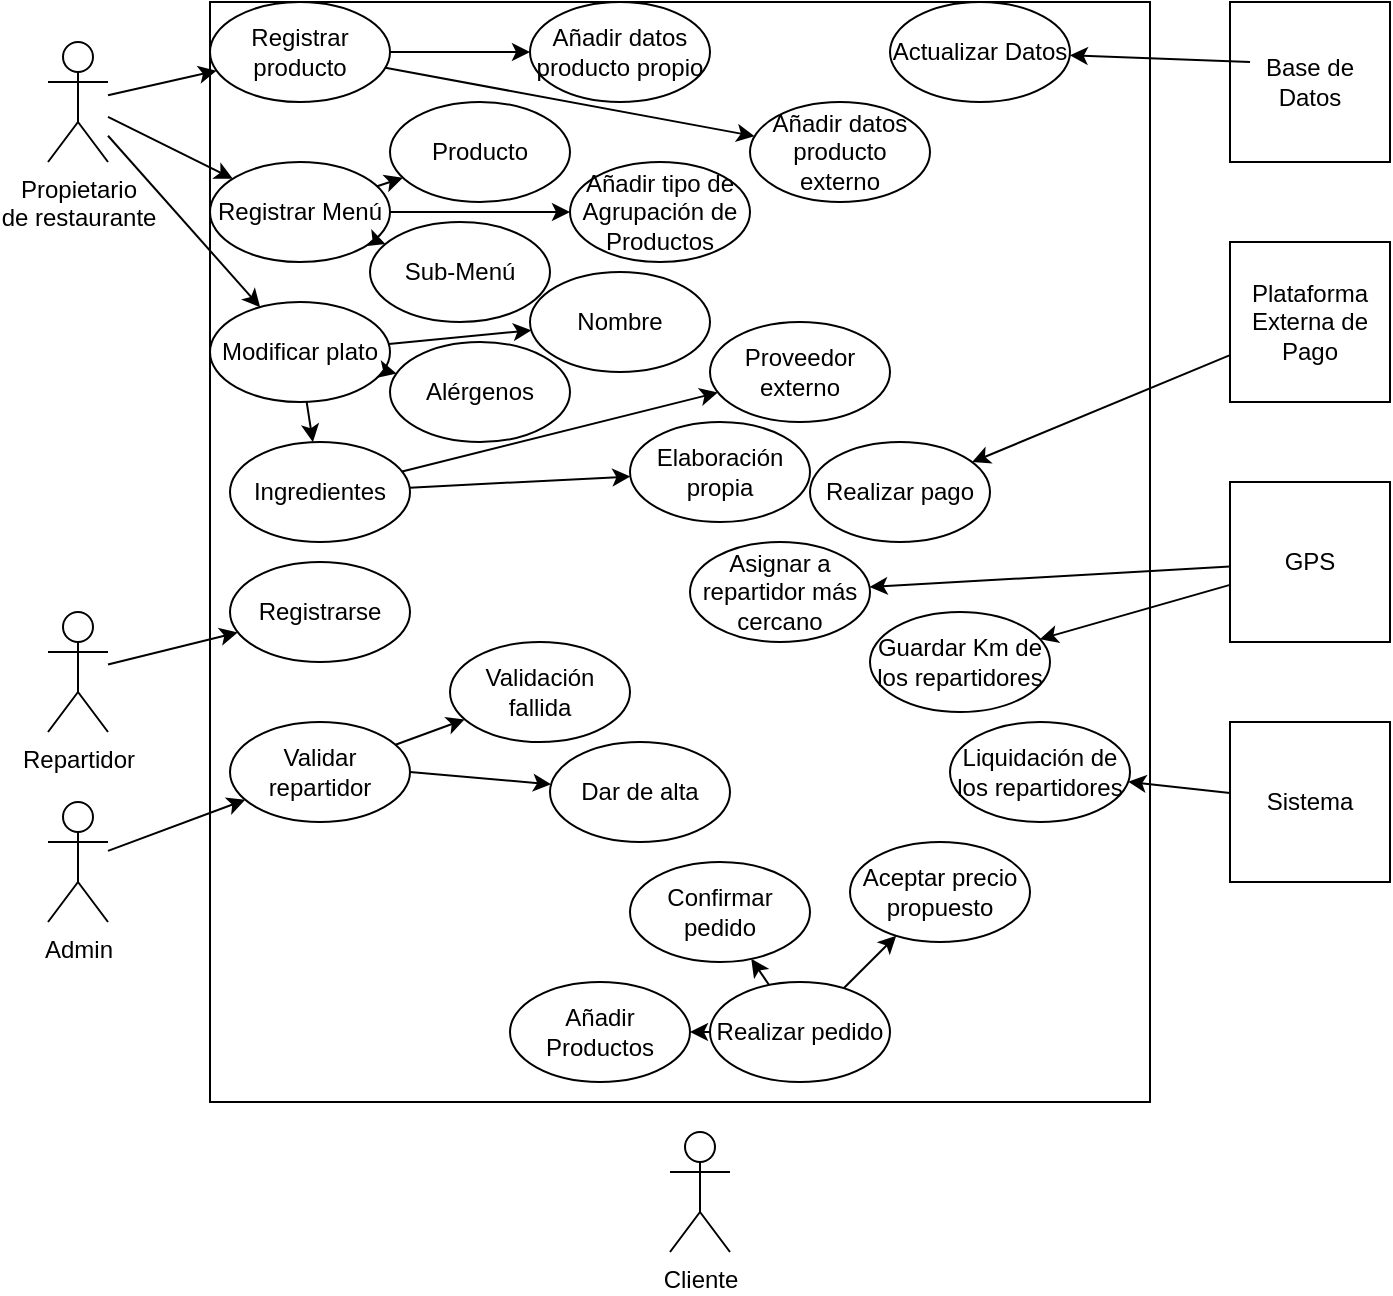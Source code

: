 <mxfile version="12.7.3" type="github"><diagram id="OBTY19V2pep727sq7JFN" name="Page-1"><mxGraphModel dx="885" dy="594" grid="1" gridSize="10" guides="1" tooltips="1" connect="1" arrows="1" fold="1" page="1" pageScale="1" pageWidth="827" pageHeight="1169" math="0" shadow="0"><root><mxCell id="0"/><mxCell id="1" parent="0"/><mxCell id="1PWrfDdkgmt_y7GgeJpY-1" value="Propietario &lt;br&gt;de restaurante" style="shape=umlActor;verticalLabelPosition=bottom;labelBackgroundColor=#ffffff;verticalAlign=top;html=1;outlineConnect=0;" vertex="1" parent="1"><mxGeometry x="109" y="40" width="30" height="60" as="geometry"/></mxCell><mxCell id="1PWrfDdkgmt_y7GgeJpY-2" value="Cliente" style="shape=umlActor;verticalLabelPosition=bottom;labelBackgroundColor=#ffffff;verticalAlign=top;html=1;outlineConnect=0;" vertex="1" parent="1"><mxGeometry x="420" y="585" width="30" height="60" as="geometry"/></mxCell><mxCell id="1PWrfDdkgmt_y7GgeJpY-3" value="Repartidor" style="shape=umlActor;verticalLabelPosition=bottom;labelBackgroundColor=#ffffff;verticalAlign=top;html=1;outlineConnect=0;" vertex="1" parent="1"><mxGeometry x="109" y="325" width="30" height="60" as="geometry"/></mxCell><mxCell id="1PWrfDdkgmt_y7GgeJpY-4" value="Admin" style="shape=umlActor;verticalLabelPosition=bottom;labelBackgroundColor=#ffffff;verticalAlign=top;html=1;outlineConnect=0;" vertex="1" parent="1"><mxGeometry x="109" y="420" width="30" height="60" as="geometry"/></mxCell><mxCell id="1PWrfDdkgmt_y7GgeJpY-8" value="" style="rounded=0;whiteSpace=wrap;html=1;" vertex="1" parent="1"><mxGeometry x="190" y="20" width="470" height="550" as="geometry"/></mxCell><mxCell id="1PWrfDdkgmt_y7GgeJpY-9" value="Base de Datos" style="whiteSpace=wrap;html=1;aspect=fixed;" vertex="1" parent="1"><mxGeometry x="700" y="20" width="80" height="80" as="geometry"/></mxCell><mxCell id="1PWrfDdkgmt_y7GgeJpY-11" value="Plataforma Externa de Pago" style="whiteSpace=wrap;html=1;aspect=fixed;" vertex="1" parent="1"><mxGeometry x="700" y="140" width="80" height="80" as="geometry"/></mxCell><mxCell id="1PWrfDdkgmt_y7GgeJpY-12" value="Sistema" style="whiteSpace=wrap;html=1;aspect=fixed;" vertex="1" parent="1"><mxGeometry x="700" y="380" width="80" height="80" as="geometry"/></mxCell><mxCell id="1PWrfDdkgmt_y7GgeJpY-13" value="Modificar plato" style="ellipse;whiteSpace=wrap;html=1;" vertex="1" parent="1"><mxGeometry x="190" y="170" width="90" height="50" as="geometry"/></mxCell><mxCell id="1PWrfDdkgmt_y7GgeJpY-14" value="Alérgenos" style="ellipse;whiteSpace=wrap;html=1;" vertex="1" parent="1"><mxGeometry x="280" y="190" width="90" height="50" as="geometry"/></mxCell><mxCell id="1PWrfDdkgmt_y7GgeJpY-15" value="Ingredientes" style="ellipse;whiteSpace=wrap;html=1;" vertex="1" parent="1"><mxGeometry x="200" y="240" width="90" height="50" as="geometry"/></mxCell><mxCell id="1PWrfDdkgmt_y7GgeJpY-17" value="Nombre" style="ellipse;whiteSpace=wrap;html=1;" vertex="1" parent="1"><mxGeometry x="350" y="155" width="90" height="50" as="geometry"/></mxCell><mxCell id="1PWrfDdkgmt_y7GgeJpY-18" value="Proveedor externo" style="ellipse;whiteSpace=wrap;html=1;" vertex="1" parent="1"><mxGeometry x="440" y="180" width="90" height="50" as="geometry"/></mxCell><mxCell id="1PWrfDdkgmt_y7GgeJpY-19" value="Elaboración propia" style="ellipse;whiteSpace=wrap;html=1;" vertex="1" parent="1"><mxGeometry x="400" y="230" width="90" height="50" as="geometry"/></mxCell><mxCell id="1PWrfDdkgmt_y7GgeJpY-22" value="Confirmar pedido" style="ellipse;whiteSpace=wrap;html=1;" vertex="1" parent="1"><mxGeometry x="400" y="450" width="90" height="50" as="geometry"/></mxCell><mxCell id="1PWrfDdkgmt_y7GgeJpY-23" value="Asignar a repartidor más cercano" style="ellipse;whiteSpace=wrap;html=1;" vertex="1" parent="1"><mxGeometry x="430" y="290" width="90" height="50" as="geometry"/></mxCell><mxCell id="1PWrfDdkgmt_y7GgeJpY-24" value="Realizar pedido" style="ellipse;whiteSpace=wrap;html=1;" vertex="1" parent="1"><mxGeometry x="440" y="510" width="90" height="50" as="geometry"/></mxCell><mxCell id="1PWrfDdkgmt_y7GgeJpY-27" value="Realizar pago" style="ellipse;whiteSpace=wrap;html=1;" vertex="1" parent="1"><mxGeometry x="490" y="240" width="90" height="50" as="geometry"/></mxCell><mxCell id="1PWrfDdkgmt_y7GgeJpY-28" value="Aceptar precio propuesto" style="ellipse;whiteSpace=wrap;html=1;" vertex="1" parent="1"><mxGeometry x="510" y="440" width="90" height="50" as="geometry"/></mxCell><mxCell id="1PWrfDdkgmt_y7GgeJpY-29" value="Registrarse" style="ellipse;whiteSpace=wrap;html=1;" vertex="1" parent="1"><mxGeometry x="200" y="300" width="90" height="50" as="geometry"/></mxCell><mxCell id="1PWrfDdkgmt_y7GgeJpY-30" value="Dar de alta" style="ellipse;whiteSpace=wrap;html=1;" vertex="1" parent="1"><mxGeometry x="360" y="390" width="90" height="50" as="geometry"/></mxCell><mxCell id="1PWrfDdkgmt_y7GgeJpY-31" value="Validar repartidor" style="ellipse;whiteSpace=wrap;html=1;" vertex="1" parent="1"><mxGeometry x="200" y="380" width="90" height="50" as="geometry"/></mxCell><mxCell id="1PWrfDdkgmt_y7GgeJpY-32" value="Validación fallida" style="ellipse;whiteSpace=wrap;html=1;" vertex="1" parent="1"><mxGeometry x="310" y="340" width="90" height="50" as="geometry"/></mxCell><mxCell id="1PWrfDdkgmt_y7GgeJpY-33" value="Registrar Menú" style="ellipse;whiteSpace=wrap;html=1;" vertex="1" parent="1"><mxGeometry x="190" y="100" width="90" height="50" as="geometry"/></mxCell><mxCell id="1PWrfDdkgmt_y7GgeJpY-34" value="Añadir Productos" style="ellipse;whiteSpace=wrap;html=1;" vertex="1" parent="1"><mxGeometry x="340" y="510" width="90" height="50" as="geometry"/></mxCell><mxCell id="1PWrfDdkgmt_y7GgeJpY-35" value="Añadir tipo de Agrupación de Productos" style="ellipse;whiteSpace=wrap;html=1;" vertex="1" parent="1"><mxGeometry x="370" y="100" width="90" height="50" as="geometry"/></mxCell><mxCell id="1PWrfDdkgmt_y7GgeJpY-36" value="Sub-Menú" style="ellipse;whiteSpace=wrap;html=1;" vertex="1" parent="1"><mxGeometry x="270" y="130" width="90" height="50" as="geometry"/></mxCell><mxCell id="1PWrfDdkgmt_y7GgeJpY-37" value="Producto" style="ellipse;whiteSpace=wrap;html=1;" vertex="1" parent="1"><mxGeometry x="280" y="70" width="90" height="50" as="geometry"/></mxCell><mxCell id="1PWrfDdkgmt_y7GgeJpY-38" value="Registrar producto" style="ellipse;whiteSpace=wrap;html=1;" vertex="1" parent="1"><mxGeometry x="190" y="20" width="90" height="50" as="geometry"/></mxCell><mxCell id="1PWrfDdkgmt_y7GgeJpY-39" value="GPS" style="whiteSpace=wrap;html=1;aspect=fixed;" vertex="1" parent="1"><mxGeometry x="700" y="260" width="80" height="80" as="geometry"/></mxCell><mxCell id="1PWrfDdkgmt_y7GgeJpY-41" value="Guardar Km de los repartidores" style="ellipse;whiteSpace=wrap;html=1;" vertex="1" parent="1"><mxGeometry x="520" y="325" width="90" height="50" as="geometry"/></mxCell><mxCell id="1PWrfDdkgmt_y7GgeJpY-42" value="Liquidación de los repartidores" style="ellipse;whiteSpace=wrap;html=1;" vertex="1" parent="1"><mxGeometry x="560" y="380" width="90" height="50" as="geometry"/></mxCell><mxCell id="1PWrfDdkgmt_y7GgeJpY-44" value="" style="endArrow=classic;html=1;" edge="1" parent="1" source="1PWrfDdkgmt_y7GgeJpY-13" target="1PWrfDdkgmt_y7GgeJpY-14"><mxGeometry width="50" height="50" relative="1" as="geometry"><mxPoint x="440" y="300" as="sourcePoint"/><mxPoint x="490" y="250" as="targetPoint"/></mxGeometry></mxCell><mxCell id="1PWrfDdkgmt_y7GgeJpY-45" value="" style="endArrow=classic;html=1;" edge="1" parent="1" source="1PWrfDdkgmt_y7GgeJpY-13" target="1PWrfDdkgmt_y7GgeJpY-17"><mxGeometry width="50" height="50" relative="1" as="geometry"><mxPoint x="440" y="300" as="sourcePoint"/><mxPoint x="490" y="250" as="targetPoint"/></mxGeometry></mxCell><mxCell id="1PWrfDdkgmt_y7GgeJpY-47" value="Actualizar Datos" style="ellipse;whiteSpace=wrap;html=1;" vertex="1" parent="1"><mxGeometry x="530" y="20" width="90" height="50" as="geometry"/></mxCell><mxCell id="1PWrfDdkgmt_y7GgeJpY-49" value="" style="endArrow=classic;html=1;" edge="1" parent="1" source="1PWrfDdkgmt_y7GgeJpY-13" target="1PWrfDdkgmt_y7GgeJpY-15"><mxGeometry width="50" height="50" relative="1" as="geometry"><mxPoint x="440" y="300" as="sourcePoint"/><mxPoint x="490" y="250" as="targetPoint"/></mxGeometry></mxCell><mxCell id="1PWrfDdkgmt_y7GgeJpY-50" value="" style="endArrow=classic;html=1;" edge="1" parent="1" source="1PWrfDdkgmt_y7GgeJpY-15" target="1PWrfDdkgmt_y7GgeJpY-19"><mxGeometry width="50" height="50" relative="1" as="geometry"><mxPoint x="440" y="300" as="sourcePoint"/><mxPoint x="490" y="250" as="targetPoint"/></mxGeometry></mxCell><mxCell id="1PWrfDdkgmt_y7GgeJpY-51" value="" style="endArrow=classic;html=1;" edge="1" parent="1" source="1PWrfDdkgmt_y7GgeJpY-15" target="1PWrfDdkgmt_y7GgeJpY-18"><mxGeometry width="50" height="50" relative="1" as="geometry"><mxPoint x="440" y="300" as="sourcePoint"/><mxPoint x="490" y="250" as="targetPoint"/></mxGeometry></mxCell><mxCell id="1PWrfDdkgmt_y7GgeJpY-52" value="" style="endArrow=classic;html=1;" edge="1" parent="1" source="1PWrfDdkgmt_y7GgeJpY-1" target="1PWrfDdkgmt_y7GgeJpY-13"><mxGeometry width="50" height="50" relative="1" as="geometry"><mxPoint x="440" y="300" as="sourcePoint"/><mxPoint x="490" y="250" as="targetPoint"/></mxGeometry></mxCell><mxCell id="1PWrfDdkgmt_y7GgeJpY-55" value="" style="endArrow=classic;html=1;exitX=0.125;exitY=0.375;exitDx=0;exitDy=0;exitPerimeter=0;" edge="1" parent="1" source="1PWrfDdkgmt_y7GgeJpY-9" target="1PWrfDdkgmt_y7GgeJpY-47"><mxGeometry width="50" height="50" relative="1" as="geometry"><mxPoint x="410" y="300" as="sourcePoint"/><mxPoint x="460" y="250" as="targetPoint"/></mxGeometry></mxCell><mxCell id="1PWrfDdkgmt_y7GgeJpY-59" value="Añadir datos producto propio" style="ellipse;whiteSpace=wrap;html=1;" vertex="1" parent="1"><mxGeometry x="350" y="20" width="90" height="50" as="geometry"/></mxCell><mxCell id="1PWrfDdkgmt_y7GgeJpY-60" value="Añadir datos producto externo" style="ellipse;whiteSpace=wrap;html=1;" vertex="1" parent="1"><mxGeometry x="460" y="70" width="90" height="50" as="geometry"/></mxCell><mxCell id="1PWrfDdkgmt_y7GgeJpY-61" value="" style="endArrow=classic;html=1;" edge="1" parent="1" source="1PWrfDdkgmt_y7GgeJpY-38" target="1PWrfDdkgmt_y7GgeJpY-59"><mxGeometry width="50" height="50" relative="1" as="geometry"><mxPoint x="410" y="300" as="sourcePoint"/><mxPoint x="460" y="250" as="targetPoint"/></mxGeometry></mxCell><mxCell id="1PWrfDdkgmt_y7GgeJpY-62" value="" style="endArrow=classic;html=1;" edge="1" parent="1" source="1PWrfDdkgmt_y7GgeJpY-38" target="1PWrfDdkgmt_y7GgeJpY-60"><mxGeometry width="50" height="50" relative="1" as="geometry"><mxPoint x="410" y="300" as="sourcePoint"/><mxPoint x="460" y="250" as="targetPoint"/></mxGeometry></mxCell><mxCell id="1PWrfDdkgmt_y7GgeJpY-63" value="" style="endArrow=classic;html=1;" edge="1" parent="1" source="1PWrfDdkgmt_y7GgeJpY-1" target="1PWrfDdkgmt_y7GgeJpY-38"><mxGeometry width="50" height="50" relative="1" as="geometry"><mxPoint x="410" y="300" as="sourcePoint"/><mxPoint x="460" y="250" as="targetPoint"/></mxGeometry></mxCell><mxCell id="1PWrfDdkgmt_y7GgeJpY-64" value="" style="endArrow=classic;html=1;" edge="1" parent="1" source="1PWrfDdkgmt_y7GgeJpY-1" target="1PWrfDdkgmt_y7GgeJpY-33"><mxGeometry width="50" height="50" relative="1" as="geometry"><mxPoint x="410" y="300" as="sourcePoint"/><mxPoint x="460" y="250" as="targetPoint"/></mxGeometry></mxCell><mxCell id="1PWrfDdkgmt_y7GgeJpY-65" value="" style="endArrow=classic;html=1;" edge="1" parent="1" source="1PWrfDdkgmt_y7GgeJpY-33" target="1PWrfDdkgmt_y7GgeJpY-36"><mxGeometry width="50" height="50" relative="1" as="geometry"><mxPoint x="410" y="300" as="sourcePoint"/><mxPoint x="460" y="250" as="targetPoint"/></mxGeometry></mxCell><mxCell id="1PWrfDdkgmt_y7GgeJpY-66" value="" style="endArrow=classic;html=1;" edge="1" parent="1" source="1PWrfDdkgmt_y7GgeJpY-33" target="1PWrfDdkgmt_y7GgeJpY-37"><mxGeometry width="50" height="50" relative="1" as="geometry"><mxPoint x="410" y="300" as="sourcePoint"/><mxPoint x="460" y="250" as="targetPoint"/></mxGeometry></mxCell><mxCell id="1PWrfDdkgmt_y7GgeJpY-67" value="" style="endArrow=classic;html=1;" edge="1" parent="1" source="1PWrfDdkgmt_y7GgeJpY-33" target="1PWrfDdkgmt_y7GgeJpY-35"><mxGeometry width="50" height="50" relative="1" as="geometry"><mxPoint x="410" y="300" as="sourcePoint"/><mxPoint x="460" y="250" as="targetPoint"/></mxGeometry></mxCell><mxCell id="1PWrfDdkgmt_y7GgeJpY-68" value="" style="endArrow=classic;html=1;" edge="1" parent="1" source="1PWrfDdkgmt_y7GgeJpY-3" target="1PWrfDdkgmt_y7GgeJpY-29"><mxGeometry width="50" height="50" relative="1" as="geometry"><mxPoint x="410" y="460" as="sourcePoint"/><mxPoint x="460" y="410" as="targetPoint"/></mxGeometry></mxCell><mxCell id="1PWrfDdkgmt_y7GgeJpY-69" value="" style="endArrow=classic;html=1;" edge="1" parent="1" source="1PWrfDdkgmt_y7GgeJpY-4" target="1PWrfDdkgmt_y7GgeJpY-31"><mxGeometry width="50" height="50" relative="1" as="geometry"><mxPoint x="410" y="460" as="sourcePoint"/><mxPoint x="460" y="410" as="targetPoint"/></mxGeometry></mxCell><mxCell id="1PWrfDdkgmt_y7GgeJpY-70" value="" style="endArrow=classic;html=1;exitX=1;exitY=0.5;exitDx=0;exitDy=0;" edge="1" parent="1" source="1PWrfDdkgmt_y7GgeJpY-31" target="1PWrfDdkgmt_y7GgeJpY-30"><mxGeometry width="50" height="50" relative="1" as="geometry"><mxPoint x="410" y="460" as="sourcePoint"/><mxPoint x="460" y="410" as="targetPoint"/></mxGeometry></mxCell><mxCell id="1PWrfDdkgmt_y7GgeJpY-71" value="" style="endArrow=classic;html=1;" edge="1" parent="1" source="1PWrfDdkgmt_y7GgeJpY-31" target="1PWrfDdkgmt_y7GgeJpY-32"><mxGeometry width="50" height="50" relative="1" as="geometry"><mxPoint x="410" y="460" as="sourcePoint"/><mxPoint x="460" y="410" as="targetPoint"/></mxGeometry></mxCell><mxCell id="1PWrfDdkgmt_y7GgeJpY-73" value="" style="endArrow=classic;html=1;" edge="1" parent="1" source="1PWrfDdkgmt_y7GgeJpY-24" target="1PWrfDdkgmt_y7GgeJpY-34"><mxGeometry width="50" height="50" relative="1" as="geometry"><mxPoint x="410" y="410" as="sourcePoint"/><mxPoint x="460" y="360" as="targetPoint"/></mxGeometry></mxCell><mxCell id="1PWrfDdkgmt_y7GgeJpY-74" value="" style="endArrow=classic;html=1;" edge="1" parent="1" source="1PWrfDdkgmt_y7GgeJpY-24" target="1PWrfDdkgmt_y7GgeJpY-22"><mxGeometry width="50" height="50" relative="1" as="geometry"><mxPoint x="410" y="410" as="sourcePoint"/><mxPoint x="460" y="360" as="targetPoint"/></mxGeometry></mxCell><mxCell id="1PWrfDdkgmt_y7GgeJpY-75" value="" style="endArrow=classic;html=1;" edge="1" parent="1" source="1PWrfDdkgmt_y7GgeJpY-24" target="1PWrfDdkgmt_y7GgeJpY-28"><mxGeometry width="50" height="50" relative="1" as="geometry"><mxPoint x="410" y="410" as="sourcePoint"/><mxPoint x="460" y="360" as="targetPoint"/></mxGeometry></mxCell><mxCell id="1PWrfDdkgmt_y7GgeJpY-76" value="" style="endArrow=classic;html=1;" edge="1" parent="1" source="1PWrfDdkgmt_y7GgeJpY-39" target="1PWrfDdkgmt_y7GgeJpY-23"><mxGeometry width="50" height="50" relative="1" as="geometry"><mxPoint x="410" y="350" as="sourcePoint"/><mxPoint x="460" y="300" as="targetPoint"/></mxGeometry></mxCell><mxCell id="1PWrfDdkgmt_y7GgeJpY-77" value="" style="endArrow=classic;html=1;" edge="1" parent="1" source="1PWrfDdkgmt_y7GgeJpY-39" target="1PWrfDdkgmt_y7GgeJpY-41"><mxGeometry width="50" height="50" relative="1" as="geometry"><mxPoint x="410" y="350" as="sourcePoint"/><mxPoint x="460" y="300" as="targetPoint"/></mxGeometry></mxCell><mxCell id="1PWrfDdkgmt_y7GgeJpY-78" value="" style="endArrow=classic;html=1;" edge="1" parent="1" source="1PWrfDdkgmt_y7GgeJpY-12" target="1PWrfDdkgmt_y7GgeJpY-42"><mxGeometry width="50" height="50" relative="1" as="geometry"><mxPoint x="410" y="350" as="sourcePoint"/><mxPoint x="460" y="300" as="targetPoint"/></mxGeometry></mxCell><mxCell id="1PWrfDdkgmt_y7GgeJpY-79" value="" style="endArrow=classic;html=1;" edge="1" parent="1" source="1PWrfDdkgmt_y7GgeJpY-11" target="1PWrfDdkgmt_y7GgeJpY-27"><mxGeometry width="50" height="50" relative="1" as="geometry"><mxPoint x="410" y="350" as="sourcePoint"/><mxPoint x="460" y="300" as="targetPoint"/></mxGeometry></mxCell></root></mxGraphModel></diagram></mxfile>